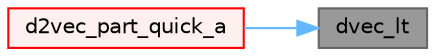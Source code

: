 digraph "dvec_lt"
{
 // LATEX_PDF_SIZE
  bgcolor="transparent";
  edge [fontname=Helvetica,fontsize=10,labelfontname=Helvetica,labelfontsize=10];
  node [fontname=Helvetica,fontsize=10,shape=box,height=0.2,width=0.4];
  rankdir="RL";
  Node1 [id="Node000001",label="dvec_lt",height=0.2,width=0.4,color="gray40", fillcolor="grey60", style="filled", fontcolor="black",tooltip=" "];
  Node1 -> Node2 [id="edge1_Node000001_Node000002",dir="back",color="steelblue1",style="solid",tooltip=" "];
  Node2 [id="Node000002",label="d2vec_part_quick_a",height=0.2,width=0.4,color="red", fillcolor="#FFF0F0", style="filled",URL="$geompack_8C.html#ab320a506ca04dc89d5e49db3a745bb8b",tooltip=" "];
}

